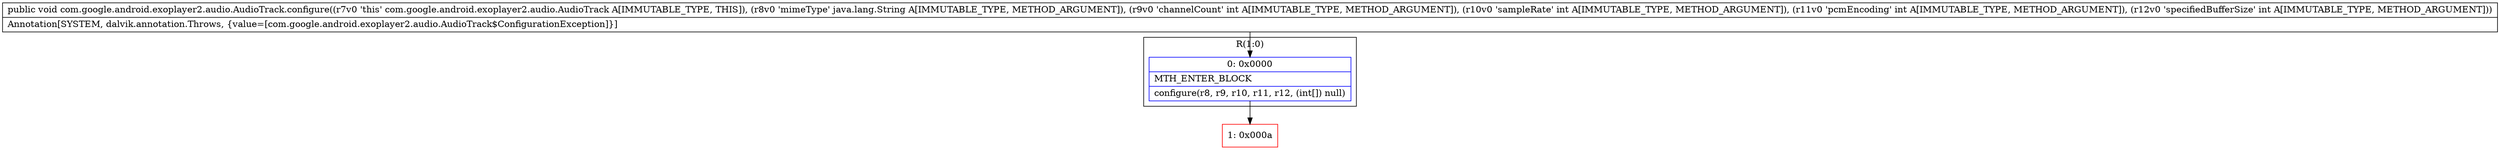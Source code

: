 digraph "CFG forcom.google.android.exoplayer2.audio.AudioTrack.configure(Ljava\/lang\/String;IIII)V" {
subgraph cluster_Region_283935648 {
label = "R(1:0)";
node [shape=record,color=blue];
Node_0 [shape=record,label="{0\:\ 0x0000|MTH_ENTER_BLOCK\l|configure(r8, r9, r10, r11, r12, (int[]) null)\l}"];
}
Node_1 [shape=record,color=red,label="{1\:\ 0x000a}"];
MethodNode[shape=record,label="{public void com.google.android.exoplayer2.audio.AudioTrack.configure((r7v0 'this' com.google.android.exoplayer2.audio.AudioTrack A[IMMUTABLE_TYPE, THIS]), (r8v0 'mimeType' java.lang.String A[IMMUTABLE_TYPE, METHOD_ARGUMENT]), (r9v0 'channelCount' int A[IMMUTABLE_TYPE, METHOD_ARGUMENT]), (r10v0 'sampleRate' int A[IMMUTABLE_TYPE, METHOD_ARGUMENT]), (r11v0 'pcmEncoding' int A[IMMUTABLE_TYPE, METHOD_ARGUMENT]), (r12v0 'specifiedBufferSize' int A[IMMUTABLE_TYPE, METHOD_ARGUMENT]))  | Annotation[SYSTEM, dalvik.annotation.Throws, \{value=[com.google.android.exoplayer2.audio.AudioTrack$ConfigurationException]\}]\l}"];
MethodNode -> Node_0;
Node_0 -> Node_1;
}

